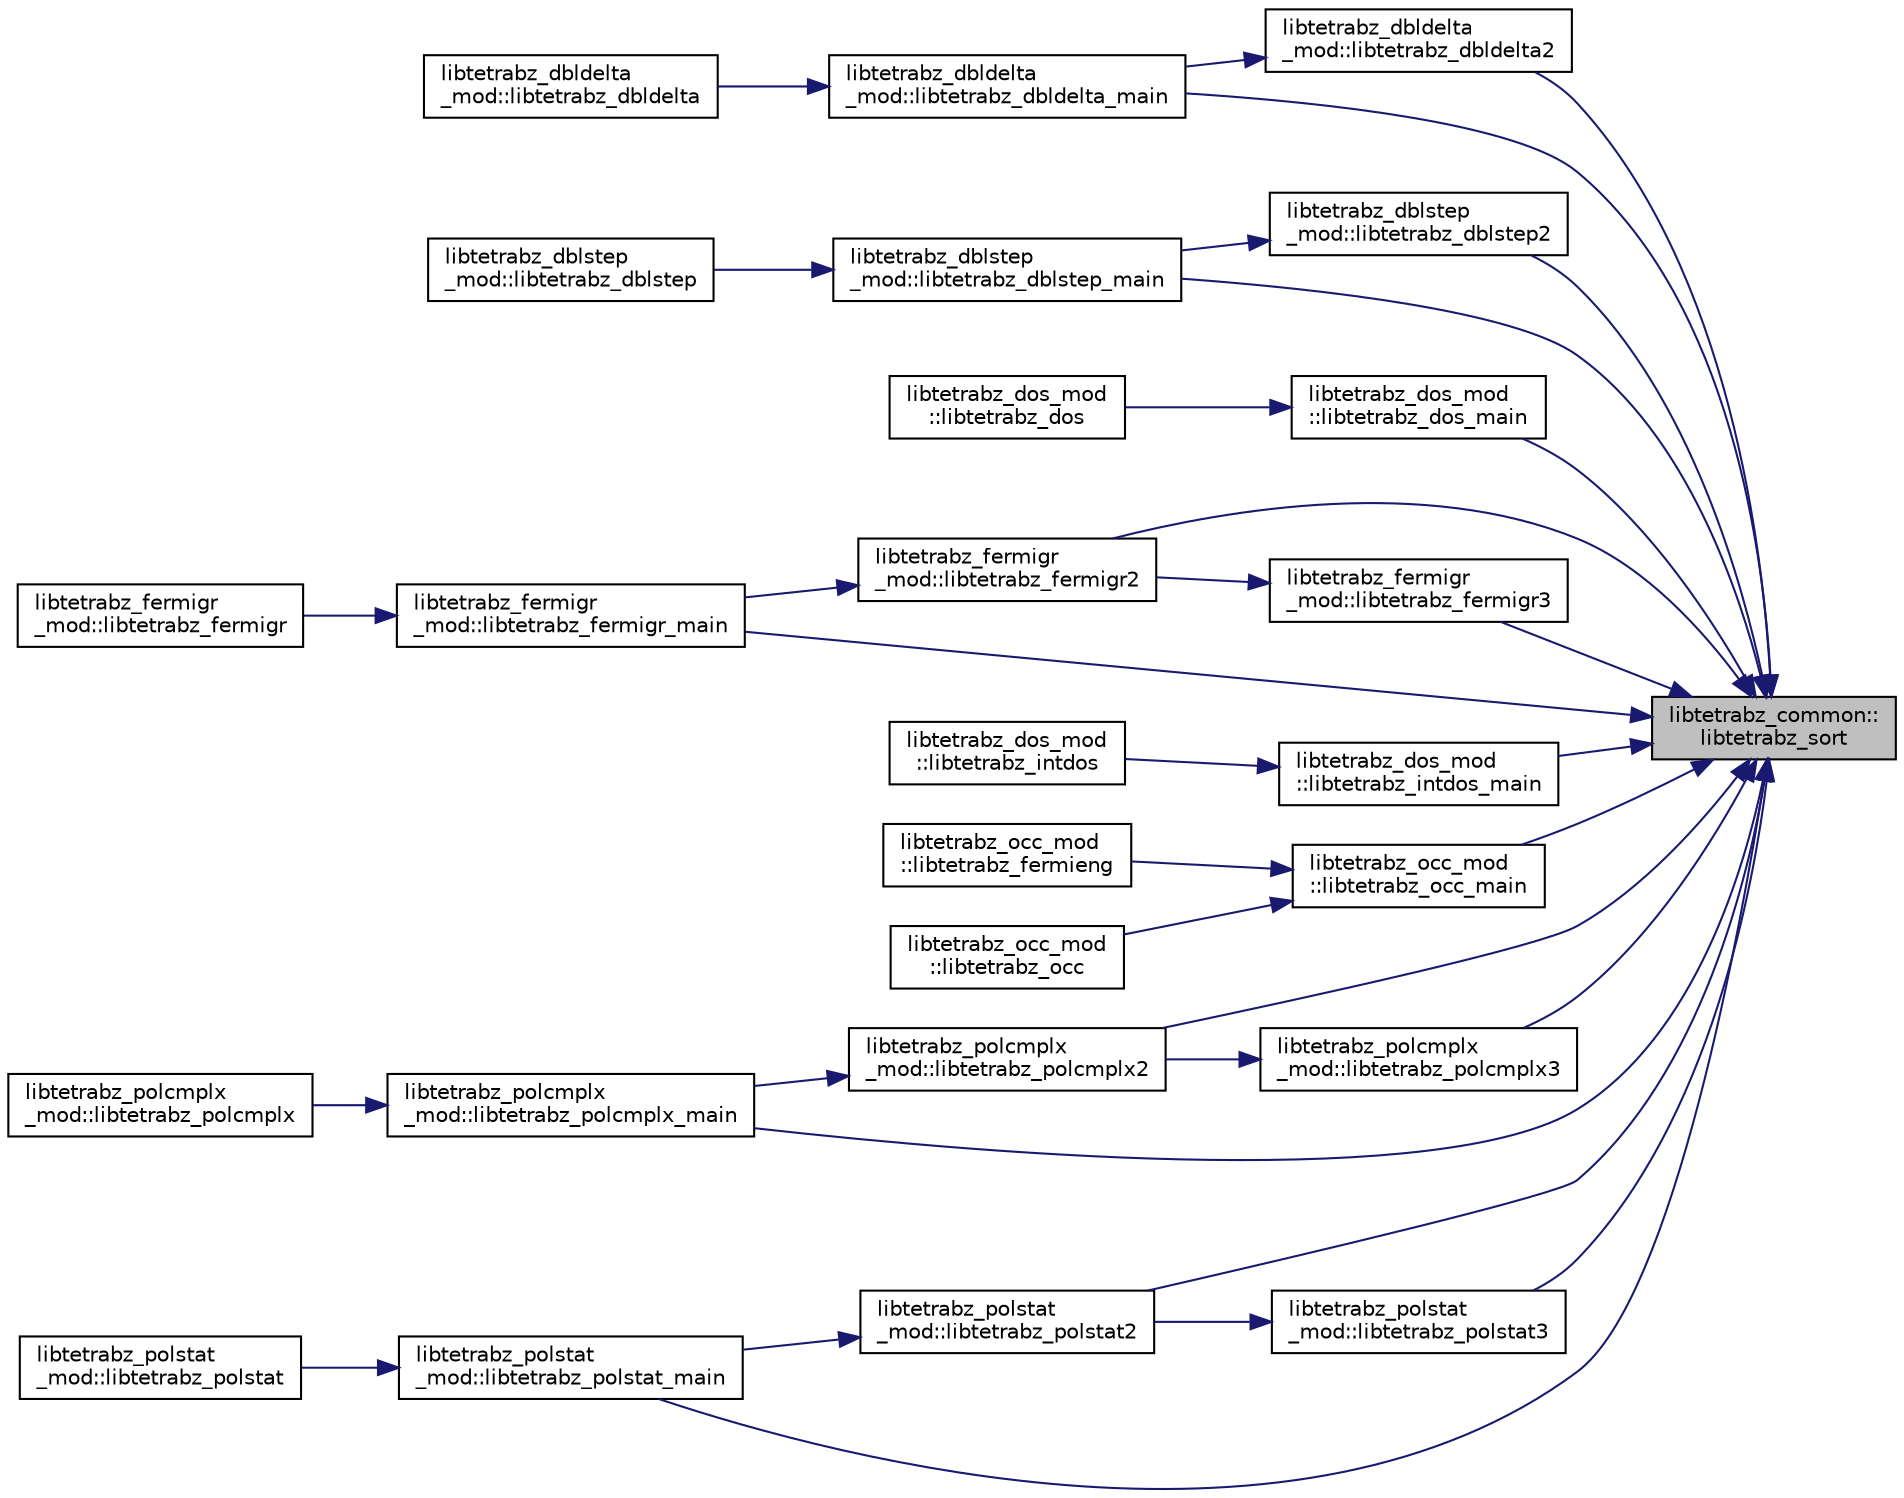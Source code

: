 digraph "libtetrabz_common::libtetrabz_sort"
{
 // LATEX_PDF_SIZE
  edge [fontname="Helvetica",fontsize="10",labelfontname="Helvetica",labelfontsize="10"];
  node [fontname="Helvetica",fontsize="10",shape=record];
  rankdir="RL";
  Node1 [label="libtetrabz_common::\llibtetrabz_sort",height=0.2,width=0.4,color="black", fillcolor="grey75", style="filled", fontcolor="black",tooltip=" "];
  Node1 -> Node2 [dir="back",color="midnightblue",fontsize="10",style="solid",fontname="Helvetica"];
  Node2 [label="libtetrabz_dbldelta\l_mod::libtetrabz_dbldelta2",height=0.2,width=0.4,color="black", fillcolor="white", style="filled",URL="$namespacelibtetrabz__dbldelta__mod.html#ab55a80f67e58f58ae2eb8a9cff484044",tooltip=" "];
  Node2 -> Node3 [dir="back",color="midnightblue",fontsize="10",style="solid",fontname="Helvetica"];
  Node3 [label="libtetrabz_dbldelta\l_mod::libtetrabz_dbldelta_main",height=0.2,width=0.4,color="black", fillcolor="white", style="filled",URL="$namespacelibtetrabz__dbldelta__mod.html#ad466e189eee97447b95457101e293ddc",tooltip=" "];
  Node3 -> Node4 [dir="back",color="midnightblue",fontsize="10",style="solid",fontname="Helvetica"];
  Node4 [label="libtetrabz_dbldelta\l_mod::libtetrabz_dbldelta",height=0.2,width=0.4,color="black", fillcolor="white", style="filled",URL="$namespacelibtetrabz__dbldelta__mod.html#a39497cb566e75ffe9b0969a7f39ab6d0",tooltip=" "];
  Node1 -> Node3 [dir="back",color="midnightblue",fontsize="10",style="solid",fontname="Helvetica"];
  Node1 -> Node5 [dir="back",color="midnightblue",fontsize="10",style="solid",fontname="Helvetica"];
  Node5 [label="libtetrabz_dblstep\l_mod::libtetrabz_dblstep2",height=0.2,width=0.4,color="black", fillcolor="white", style="filled",URL="$namespacelibtetrabz__dblstep__mod.html#aae55a29b9f1487ede05c5ddfd0617281",tooltip=" "];
  Node5 -> Node6 [dir="back",color="midnightblue",fontsize="10",style="solid",fontname="Helvetica"];
  Node6 [label="libtetrabz_dblstep\l_mod::libtetrabz_dblstep_main",height=0.2,width=0.4,color="black", fillcolor="white", style="filled",URL="$namespacelibtetrabz__dblstep__mod.html#a83e40436bd106a18c1088a9206210ab6",tooltip=" "];
  Node6 -> Node7 [dir="back",color="midnightblue",fontsize="10",style="solid",fontname="Helvetica"];
  Node7 [label="libtetrabz_dblstep\l_mod::libtetrabz_dblstep",height=0.2,width=0.4,color="black", fillcolor="white", style="filled",URL="$namespacelibtetrabz__dblstep__mod.html#ae4c3431466029e777cabbe5d87bea666",tooltip=" "];
  Node1 -> Node6 [dir="back",color="midnightblue",fontsize="10",style="solid",fontname="Helvetica"];
  Node1 -> Node8 [dir="back",color="midnightblue",fontsize="10",style="solid",fontname="Helvetica"];
  Node8 [label="libtetrabz_dos_mod\l::libtetrabz_dos_main",height=0.2,width=0.4,color="black", fillcolor="white", style="filled",URL="$namespacelibtetrabz__dos__mod.html#a5bfd2bd5acf59cadfa9a4ebbff79ded5",tooltip=" "];
  Node8 -> Node9 [dir="back",color="midnightblue",fontsize="10",style="solid",fontname="Helvetica"];
  Node9 [label="libtetrabz_dos_mod\l::libtetrabz_dos",height=0.2,width=0.4,color="black", fillcolor="white", style="filled",URL="$namespacelibtetrabz__dos__mod.html#addb2ff4ca41802364a279d3401ae67a0",tooltip=" "];
  Node1 -> Node10 [dir="back",color="midnightblue",fontsize="10",style="solid",fontname="Helvetica"];
  Node10 [label="libtetrabz_fermigr\l_mod::libtetrabz_fermigr2",height=0.2,width=0.4,color="black", fillcolor="white", style="filled",URL="$namespacelibtetrabz__fermigr__mod.html#acdf3fc0ae7c7d3b2668da34480d2799f",tooltip=" "];
  Node10 -> Node11 [dir="back",color="midnightblue",fontsize="10",style="solid",fontname="Helvetica"];
  Node11 [label="libtetrabz_fermigr\l_mod::libtetrabz_fermigr_main",height=0.2,width=0.4,color="black", fillcolor="white", style="filled",URL="$namespacelibtetrabz__fermigr__mod.html#a83cd93298b6fc3d5835ec48c0ebf2c8d",tooltip=" "];
  Node11 -> Node12 [dir="back",color="midnightblue",fontsize="10",style="solid",fontname="Helvetica"];
  Node12 [label="libtetrabz_fermigr\l_mod::libtetrabz_fermigr",height=0.2,width=0.4,color="black", fillcolor="white", style="filled",URL="$namespacelibtetrabz__fermigr__mod.html#a6736ccb707472d31ccbaef4b800cdd3d",tooltip=" "];
  Node1 -> Node13 [dir="back",color="midnightblue",fontsize="10",style="solid",fontname="Helvetica"];
  Node13 [label="libtetrabz_fermigr\l_mod::libtetrabz_fermigr3",height=0.2,width=0.4,color="black", fillcolor="white", style="filled",URL="$namespacelibtetrabz__fermigr__mod.html#a0108d9f5ebc27b676cb79d424c30922d",tooltip=" "];
  Node13 -> Node10 [dir="back",color="midnightblue",fontsize="10",style="solid",fontname="Helvetica"];
  Node1 -> Node11 [dir="back",color="midnightblue",fontsize="10",style="solid",fontname="Helvetica"];
  Node1 -> Node14 [dir="back",color="midnightblue",fontsize="10",style="solid",fontname="Helvetica"];
  Node14 [label="libtetrabz_dos_mod\l::libtetrabz_intdos_main",height=0.2,width=0.4,color="black", fillcolor="white", style="filled",URL="$namespacelibtetrabz__dos__mod.html#aa4e498da331ab814364cb34b8c8849cd",tooltip=" "];
  Node14 -> Node15 [dir="back",color="midnightblue",fontsize="10",style="solid",fontname="Helvetica"];
  Node15 [label="libtetrabz_dos_mod\l::libtetrabz_intdos",height=0.2,width=0.4,color="black", fillcolor="white", style="filled",URL="$namespacelibtetrabz__dos__mod.html#a8ebc626872ca6fd6175ce41862d79ea7",tooltip=" "];
  Node1 -> Node16 [dir="back",color="midnightblue",fontsize="10",style="solid",fontname="Helvetica"];
  Node16 [label="libtetrabz_occ_mod\l::libtetrabz_occ_main",height=0.2,width=0.4,color="black", fillcolor="white", style="filled",URL="$namespacelibtetrabz__occ__mod.html#acbb58694cebefc1d611bb387574d0a86",tooltip=" "];
  Node16 -> Node17 [dir="back",color="midnightblue",fontsize="10",style="solid",fontname="Helvetica"];
  Node17 [label="libtetrabz_occ_mod\l::libtetrabz_fermieng",height=0.2,width=0.4,color="black", fillcolor="white", style="filled",URL="$namespacelibtetrabz__occ__mod.html#aeb69990ce38bebc9d586961aa6b84901",tooltip=" "];
  Node16 -> Node18 [dir="back",color="midnightblue",fontsize="10",style="solid",fontname="Helvetica"];
  Node18 [label="libtetrabz_occ_mod\l::libtetrabz_occ",height=0.2,width=0.4,color="black", fillcolor="white", style="filled",URL="$namespacelibtetrabz__occ__mod.html#ae747edfc1a99e2e7dcf03f068a7e1fd6",tooltip=" "];
  Node1 -> Node19 [dir="back",color="midnightblue",fontsize="10",style="solid",fontname="Helvetica"];
  Node19 [label="libtetrabz_polcmplx\l_mod::libtetrabz_polcmplx2",height=0.2,width=0.4,color="black", fillcolor="white", style="filled",URL="$namespacelibtetrabz__polcmplx__mod.html#aebb4320b6be485d29f977d92703d5406",tooltip=" "];
  Node19 -> Node20 [dir="back",color="midnightblue",fontsize="10",style="solid",fontname="Helvetica"];
  Node20 [label="libtetrabz_polcmplx\l_mod::libtetrabz_polcmplx_main",height=0.2,width=0.4,color="black", fillcolor="white", style="filled",URL="$namespacelibtetrabz__polcmplx__mod.html#a303cfea5055930f1e7ae4238a9a8f0ec",tooltip=" "];
  Node20 -> Node21 [dir="back",color="midnightblue",fontsize="10",style="solid",fontname="Helvetica"];
  Node21 [label="libtetrabz_polcmplx\l_mod::libtetrabz_polcmplx",height=0.2,width=0.4,color="black", fillcolor="white", style="filled",URL="$namespacelibtetrabz__polcmplx__mod.html#a73bf8fbec1f14bacdd14c57df3fb1498",tooltip=" "];
  Node1 -> Node22 [dir="back",color="midnightblue",fontsize="10",style="solid",fontname="Helvetica"];
  Node22 [label="libtetrabz_polcmplx\l_mod::libtetrabz_polcmplx3",height=0.2,width=0.4,color="black", fillcolor="white", style="filled",URL="$namespacelibtetrabz__polcmplx__mod.html#a13826ddae4717b73289f6bd0bd8a83ad",tooltip=" "];
  Node22 -> Node19 [dir="back",color="midnightblue",fontsize="10",style="solid",fontname="Helvetica"];
  Node1 -> Node20 [dir="back",color="midnightblue",fontsize="10",style="solid",fontname="Helvetica"];
  Node1 -> Node23 [dir="back",color="midnightblue",fontsize="10",style="solid",fontname="Helvetica"];
  Node23 [label="libtetrabz_polstat\l_mod::libtetrabz_polstat2",height=0.2,width=0.4,color="black", fillcolor="white", style="filled",URL="$namespacelibtetrabz__polstat__mod.html#a7fa6af3fd4bb01a9e622974d2598b289",tooltip=" "];
  Node23 -> Node24 [dir="back",color="midnightblue",fontsize="10",style="solid",fontname="Helvetica"];
  Node24 [label="libtetrabz_polstat\l_mod::libtetrabz_polstat_main",height=0.2,width=0.4,color="black", fillcolor="white", style="filled",URL="$namespacelibtetrabz__polstat__mod.html#a7c7e453c423fba640d9b48b6cc70c786",tooltip=" "];
  Node24 -> Node25 [dir="back",color="midnightblue",fontsize="10",style="solid",fontname="Helvetica"];
  Node25 [label="libtetrabz_polstat\l_mod::libtetrabz_polstat",height=0.2,width=0.4,color="black", fillcolor="white", style="filled",URL="$namespacelibtetrabz__polstat__mod.html#ada89fb60bd1a147ddd57d1fe71404b30",tooltip=" "];
  Node1 -> Node26 [dir="back",color="midnightblue",fontsize="10",style="solid",fontname="Helvetica"];
  Node26 [label="libtetrabz_polstat\l_mod::libtetrabz_polstat3",height=0.2,width=0.4,color="black", fillcolor="white", style="filled",URL="$namespacelibtetrabz__polstat__mod.html#a3cbe711387f9e2494a78daf4855d38cf",tooltip=" "];
  Node26 -> Node23 [dir="back",color="midnightblue",fontsize="10",style="solid",fontname="Helvetica"];
  Node1 -> Node24 [dir="back",color="midnightblue",fontsize="10",style="solid",fontname="Helvetica"];
}
